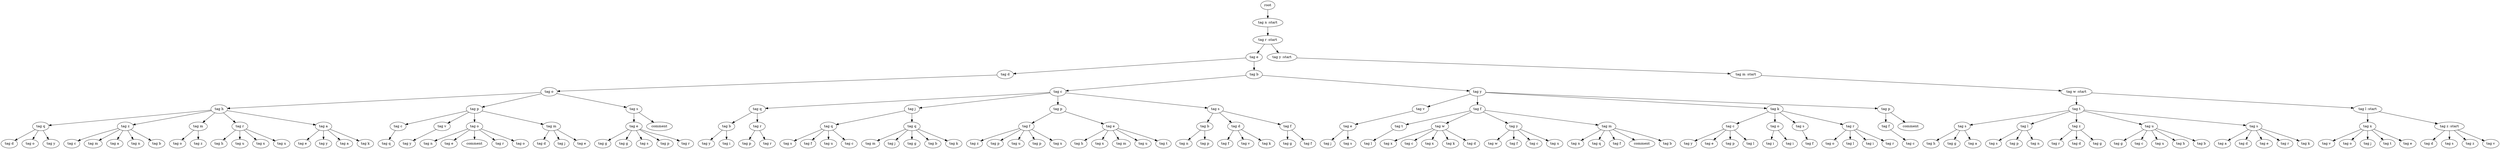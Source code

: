 digraph Tree{
0[label="root"];
0->00
00[label="tag n :start"];
00->000
000[label="tag r :start"];
000->0000
0000[label="tag e"];
0000->00000
00000[label="tag d"];
00000->000000
000000[label="tag o"];
000000->0000000
0000000[label="tag h"];
0000000->00000000
00000000[label="tag q"];
00000000->000000000
000000000[label="tag d"];
00000000->000000001
000000001[label="tag o"];
00000000->000000002
000000002[label="tag y"];
0000000->00000001
00000001[label="tag z"];
00000001->000000010
000000010[label="tag c"];
00000001->000000011
000000011[label="tag m"];
00000001->000000012
000000012[label="tag a"];
00000001->000000013
000000013[label="tag n"];
00000001->000000014
000000014[label="tag b"];
0000000->00000002
00000002[label="tag m"];
00000002->000000020
000000020[label="tag o"];
00000002->000000021
000000021[label="tag z"];
0000000->00000003
00000003[label="tag r"];
00000003->000000030
000000030[label="tag h"];
00000003->000000031
000000031[label="tag u"];
00000003->000000032
000000032[label="tag x"];
00000003->000000033
000000033[label="tag u"];
0000000->00000004
00000004[label="tag a"];
00000004->000000040
000000040[label="tag e"];
00000004->000000041
000000041[label="tag y"];
00000004->000000042
000000042[label="tag a"];
00000004->000000043
000000043[label="tag k"];
000000->0000001
0000001[label="tag p"];
0000001->00000010
00000010[label="tag c"];
00000010->000000100
000000100[label="tag q"];
0000001->00000011
00000011[label="tag v"];
00000011->000000110
000000110[label="tag y"];
0000001->00000012
00000012[label="tag o"];
00000012->000000120
000000120[label="tag n"];
00000012->000000121
000000121[label="tag e"];
00000012->000000122
000000122[label="comment"];
00000012->000000123
000000123[label="tag r"];
00000012->000000124
000000124[label="tag o"];
0000001->00000013
00000013[label="tag m"];
00000013->000000130
000000130[label="tag d"];
00000013->000000131
000000131[label="tag j"];
00000013->000000132
000000132[label="tag e"];
000000->0000002
0000002[label="tag s"];
0000002->00000020
00000020[label="tag e"];
00000020->000000200
000000200[label="tag g"];
00000020->000000201
000000201[label="tag g"];
00000020->000000202
000000202[label="tag s"];
00000020->000000203
000000203[label="tag p"];
00000020->000000204
000000204[label="tag r"];
0000002->00000021
00000021[label="comment"];
0000->00001
00001[label="tag b"];
00001->000010
000010[label="tag c"];
000010->0000100
0000100[label="tag q"];
0000100->00001000
00001000[label="tag b"];
00001000->000010000
000010000[label="tag y"];
00001000->000010001
000010001[label="tag i"];
0000100->00001001
00001001[label="tag r"];
00001001->000010010
000010010[label="tag p"];
00001001->000010011
000010011[label="tag r"];
000010->0000101
0000101[label="tag j"];
0000101->00001010
00001010[label="tag q"];
00001010->000010100
000010100[label="tag s"];
00001010->000010101
000010101[label="tag f"];
00001010->000010102
000010102[label="tag u"];
00001010->000010103
000010103[label="tag c"];
0000101->00001011
00001011[label="tag q"];
00001011->000010110
000010110[label="tag m"];
00001011->000010111
000010111[label="tag j"];
00001011->000010112
000010112[label="tag g"];
00001011->000010113
000010113[label="tag b"];
00001011->000010114
000010114[label="tag k"];
000010->0000102
0000102[label="tag p"];
0000102->00001020
00001020[label="tag f"];
00001020->000010200
000010200[label="tag z"];
00001020->000010201
000010201[label="tag p"];
00001020->000010202
000010202[label="tag u"];
00001020->000010203
000010203[label="tag p"];
00001020->000010204
000010204[label="tag x"];
0000102->00001021
00001021[label="tag e"];
00001021->000010210
000010210[label="tag h"];
00001021->000010211
000010211[label="tag x"];
00001021->000010212
000010212[label="tag m"];
00001021->000010213
000010213[label="tag u"];
00001021->000010214
000010214[label="tag t"];
000010->0000103
0000103[label="tag s"];
0000103->00001030
00001030[label="tag b"];
00001030->000010300
000010300[label="tag n"];
00001030->000010301
000010301[label="tag p"];
0000103->00001031
00001031[label="tag d"];
00001031->000010310
000010310[label="tag f"];
00001031->000010311
000010311[label="tag v"];
00001031->000010312
000010312[label="tag k"];
0000103->00001032
00001032[label="tag f"];
00001032->000010320
000010320[label="tag g"];
00001032->000010321
000010321[label="tag f"];
00001->000011
000011[label="tag y"];
000011->0000110
0000110[label="tag v"];
0000110->00001100
00001100[label="tag e"];
00001100->000011000
000011000[label="tag j"];
00001100->000011001
000011001[label="tag s"];
000011->0000111
0000111[label="tag f"];
0000111->00001110
00001110[label="tag t"];
00001110->000011100
000011100[label="tag l"];
0000111->00001111
00001111[label="tag w"];
00001111->000011110
000011110[label="tag x"];
00001111->000011111
000011111[label="tag c"];
00001111->000011112
000011112[label="tag x"];
00001111->000011113
000011113[label="tag k"];
00001111->000011114
000011114[label="tag d"];
0000111->00001112
00001112[label="tag y"];
00001112->000011120
000011120[label="tag w"];
00001112->000011121
000011121[label="tag f"];
00001112->000011122
000011122[label="tag c"];
00001112->000011123
000011123[label="tag u"];
0000111->00001113
00001113[label="tag m"];
00001113->000011130
000011130[label="tag n"];
00001113->000011131
000011131[label="tag q"];
00001113->000011132
000011132[label="tag f"];
00001113->000011133
000011133[label="comment"];
00001113->000011134
000011134[label="tag b"];
000011->0000112
0000112[label="tag k"];
0000112->00001120
00001120[label="tag c"];
00001120->000011200
000011200[label="tag y"];
00001120->000011201
000011201[label="tag e"];
00001120->000011202
000011202[label="tag p"];
00001120->000011203
000011203[label="tag l"];
0000112->00001121
00001121[label="tag o"];
00001121->000011210
000011210[label="tag i"];
00001121->000011211
000011211[label="tag i"];
0000112->00001122
00001122[label="tag s"];
00001122->000011220
000011220[label="tag f"];
0000112->00001123
00001123[label="tag r"];
00001123->000011230
000011230[label="tag o"];
00001123->000011231
000011231[label="tag l"];
00001123->000011232
000011232[label="tag i"];
00001123->000011233
000011233[label="tag r"];
000011->0000113
0000113[label="tag p"];
0000113->00001130
00001130[label="tag f"];
00001130->000011300
000011300[label="tag c"];
0000113->00001131
00001131[label="comment"];
000->0001
0001[label="tag y :start"];
0001->00010
00010[label="tag m :start"];
00010->000100
000100[label="tag w :start"];
000100->0001000
0001000[label="tag t"];
0001000->00010000
00010000[label="tag s"];
00010000->000100000
000100000[label="tag h"];
00010000->000100001
000100001[label="tag g"];
00010000->000100002
000100002[label="tag a"];
0001000->00010001
00010001[label="tag l"];
00010001->000100010
000100010[label="tag s"];
00010001->000100011
000100011[label="tag p"];
00010001->000100012
000100012[label="tag n"];
0001000->00010002
00010002[label="tag z"];
00010002->000100020
000100020[label="tag r"];
00010002->000100021
000100021[label="tag d"];
00010002->000100022
000100022[label="tag g"];
0001000->00010003
00010003[label="tag u"];
00010003->000100030
000100030[label="tag g"];
00010003->000100031
000100031[label="tag c"];
00010003->000100032
000100032[label="tag u"];
00010003->000100033
000100033[label="tag h"];
00010003->000100034
000100034[label="tag b"];
0001000->00010004
00010004[label="tag s"];
00010004->000100040
000100040[label="tag a"];
00010004->000100041
000100041[label="tag d"];
00010004->000100042
000100042[label="tag e"];
00010004->000100043
000100043[label="tag r"];
00010004->000100044
000100044[label="tag k"];
000100->0001001
0001001[label="tag l :start"];
0001001->00010010
00010010[label="tag x"];
00010010->000100100
000100100[label="tag v"];
00010010->000100101
000100101[label="tag o"];
00010010->000100102
000100102[label="tag j"];
00010010->000100103
000100103[label="tag t"];
00010010->000100104
000100104[label="tag e"];
0001001->00010011
00010011[label="tag z :start"];
00010011->000100110
000100110[label="tag d"];
00010011->000100111
000100111[label="tag s"];
00010011->000100112
000100112[label="tag z"];
00010011->000100113
000100113[label="tag v"];
}
